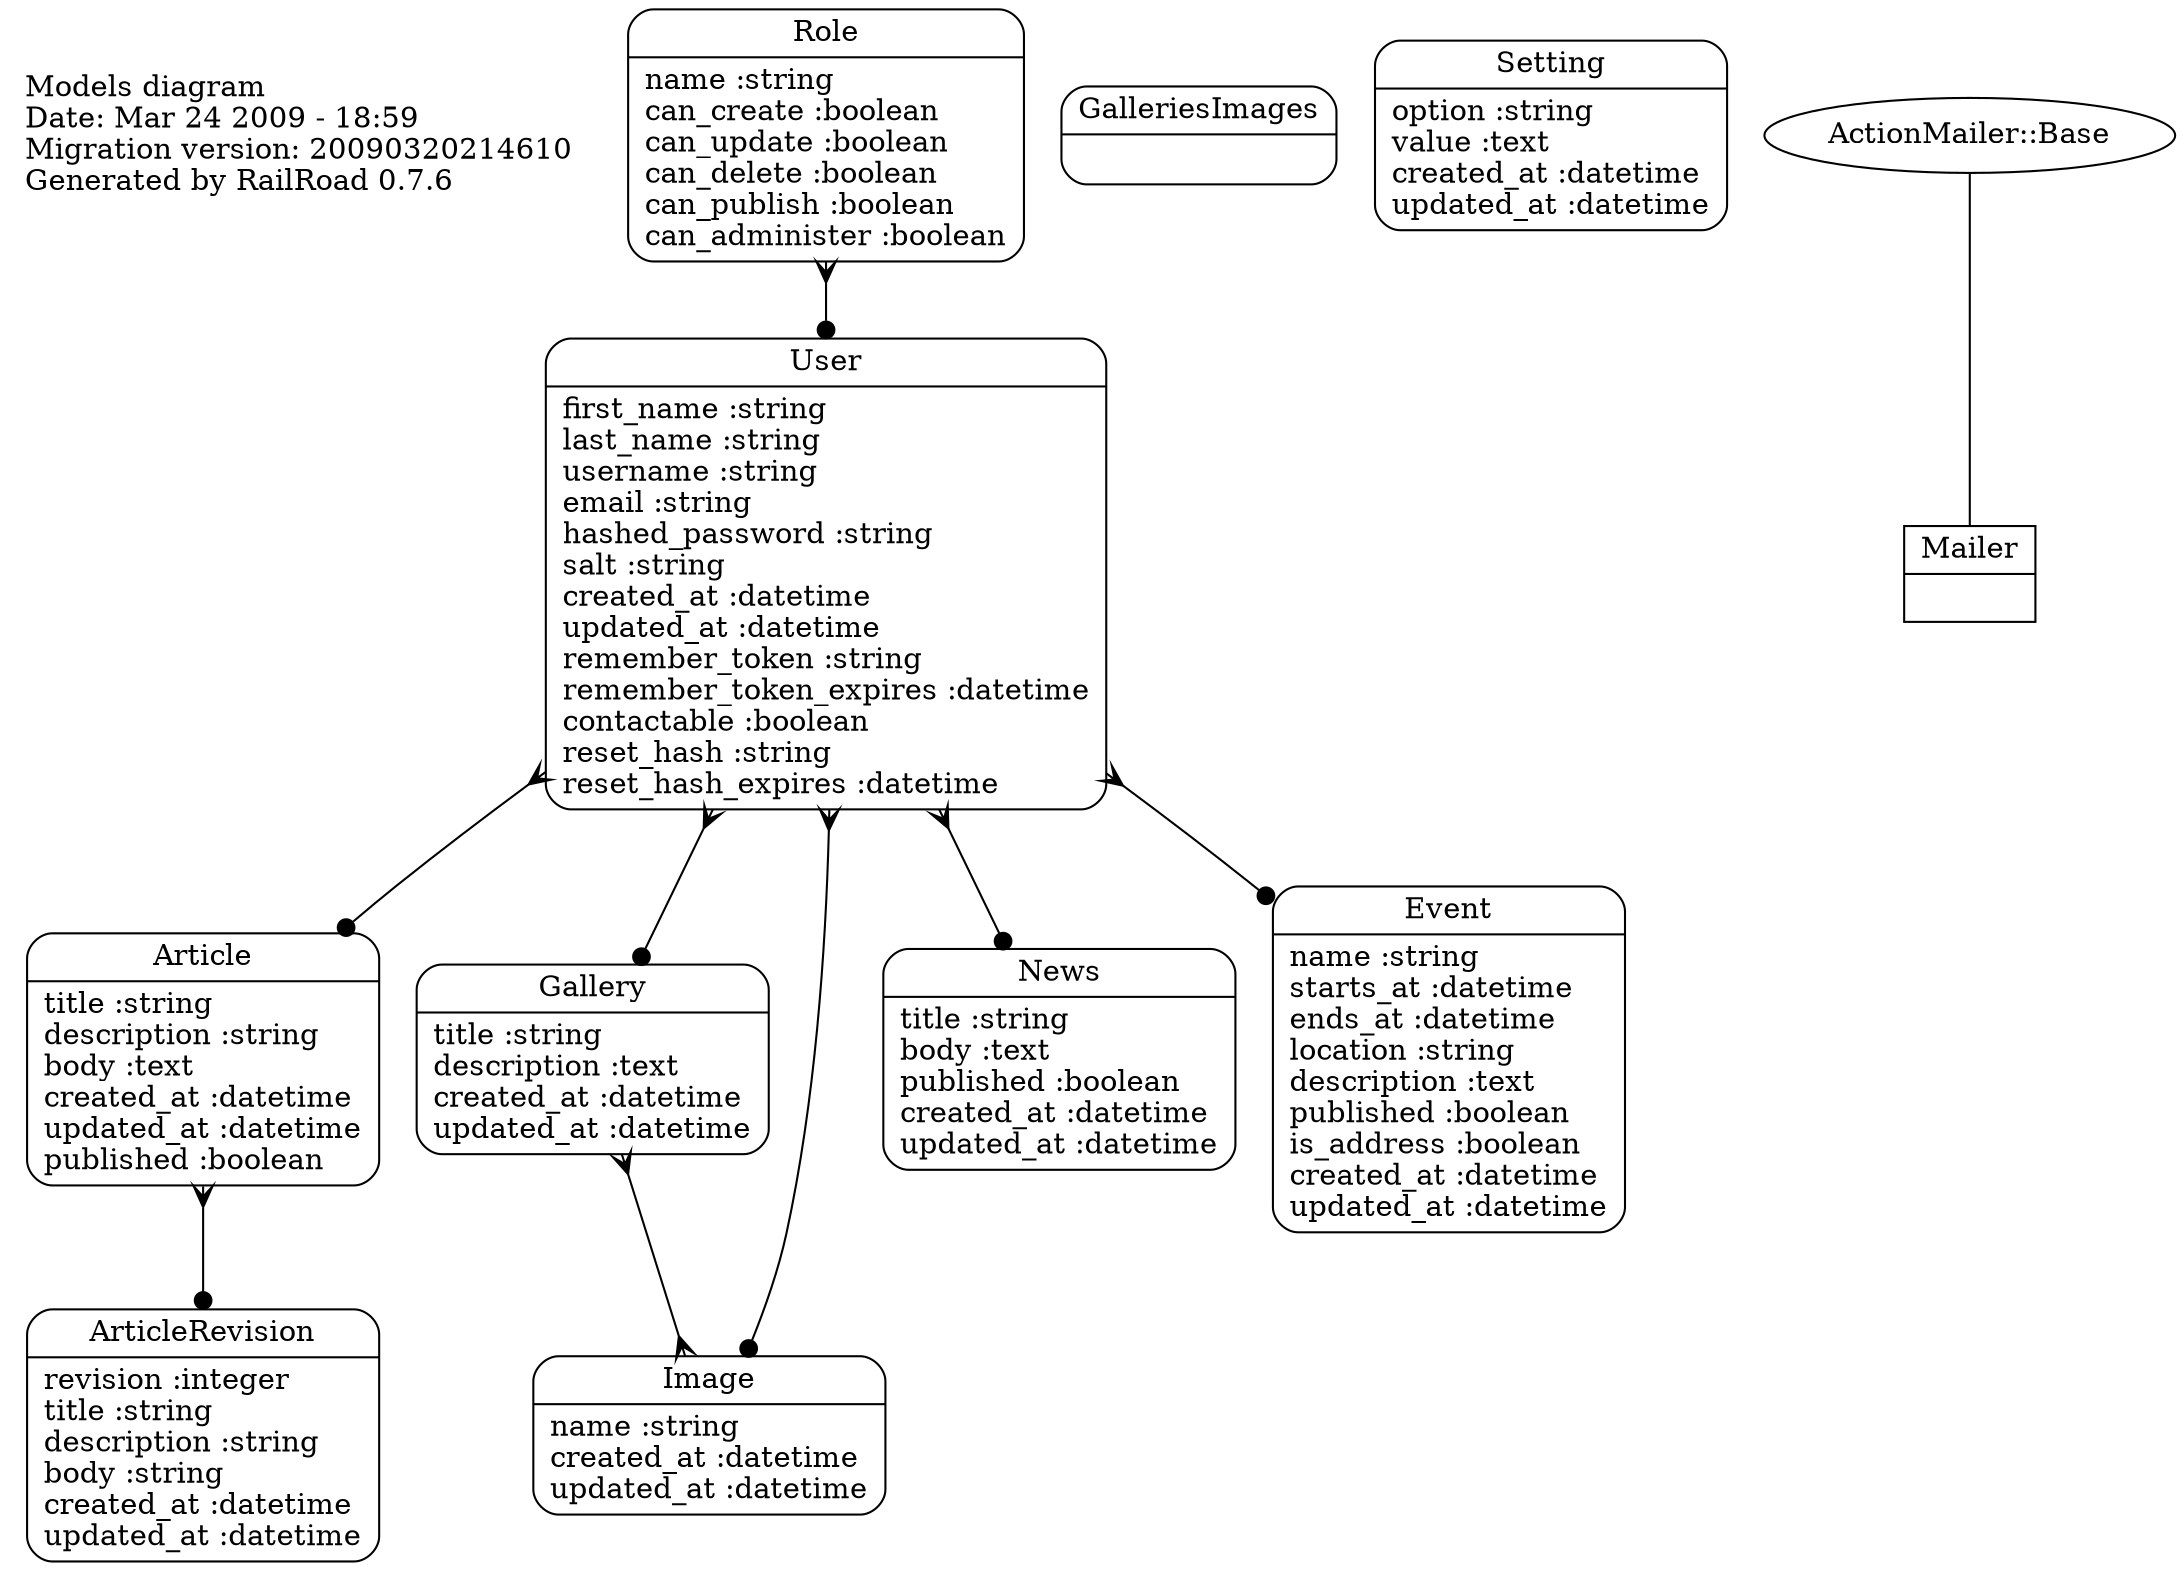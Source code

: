 digraph models_diagram {
	graph[overlap=false, splines=true]
	_diagram_info [shape="plaintext", label="Models diagram\lDate: Mar 24 2009 - 18:59\lMigration version: 20090320214610\lGenerated by RailRoad 0.7.6\l", fontsize=14]
	"User" [shape=Mrecord, label="{User|first_name :string\llast_name :string\lusername :string\lemail :string\lhashed_password :string\lsalt :string\lcreated_at :datetime\lupdated_at :datetime\lremember_token :string\lremember_token_expires :datetime\lcontactable :boolean\lreset_hash :string\lreset_hash_expires :datetime\l}"]
	"Article" [shape=Mrecord, label="{Article|title :string\ldescription :string\lbody :text\lcreated_at :datetime\lupdated_at :datetime\lpublished :boolean\l}"]
	"Role" [shape=Mrecord, label="{Role|name :string\lcan_create :boolean\lcan_update :boolean\lcan_delete :boolean\lcan_publish :boolean\lcan_administer :boolean\l}"]
	"Gallery" [shape=Mrecord, label="{Gallery|title :string\ldescription :text\lcreated_at :datetime\lupdated_at :datetime\l}"]
	"Image" [shape=Mrecord, label="{Image|name :string\lcreated_at :datetime\lupdated_at :datetime\l}"]
	"News" [shape=Mrecord, label="{News|title :string\lbody :text\lpublished :boolean\lcreated_at :datetime\lupdated_at :datetime\l}"]
	"GalleriesImages" [shape=Mrecord, label="{GalleriesImages|\l}"]
	"Setting" [shape=Mrecord, label="{Setting|option :string\lvalue :text\lcreated_at :datetime\lupdated_at :datetime\l}"]
	"Mailer" [shape=record, label="{Mailer|}"]
	"ArticleRevision" [shape=Mrecord, label="{ArticleRevision|revision :integer\ltitle :string\ldescription :string\lbody :string\lcreated_at :datetime\lupdated_at :datetime\l}"]
	"Event" [shape=Mrecord, label="{Event|name :string\lstarts_at :datetime\lends_at :datetime\llocation :string\ldescription :text\lpublished :boolean\lis_address :boolean\lcreated_at :datetime\lupdated_at :datetime\l}"]
	"User" -> "Image" [arrowtail=crow, arrowhead=dot, dir=both]
	"User" -> "News" [arrowtail=crow, arrowhead=dot, dir=both]
	"User" -> "Article" [arrowtail=crow, arrowhead=dot, dir=both]
	"User" -> "Event" [arrowtail=crow, arrowhead=dot, dir=both]
	"User" -> "Gallery" [arrowtail=crow, arrowhead=dot, dir=both]
	"Article" -> "ArticleRevision" [arrowtail=crow, arrowhead=dot, dir=both]
	"Role" -> "User" [arrowtail=crow, arrowhead=dot, dir=both]
	"Gallery" -> "Image" [arrowtail=crow, arrowhead=crow, dir=both]
	"ActionMailer::Base" -> "Mailer" [label="", arrowhead="none", arrowtail="onormal"]
}
